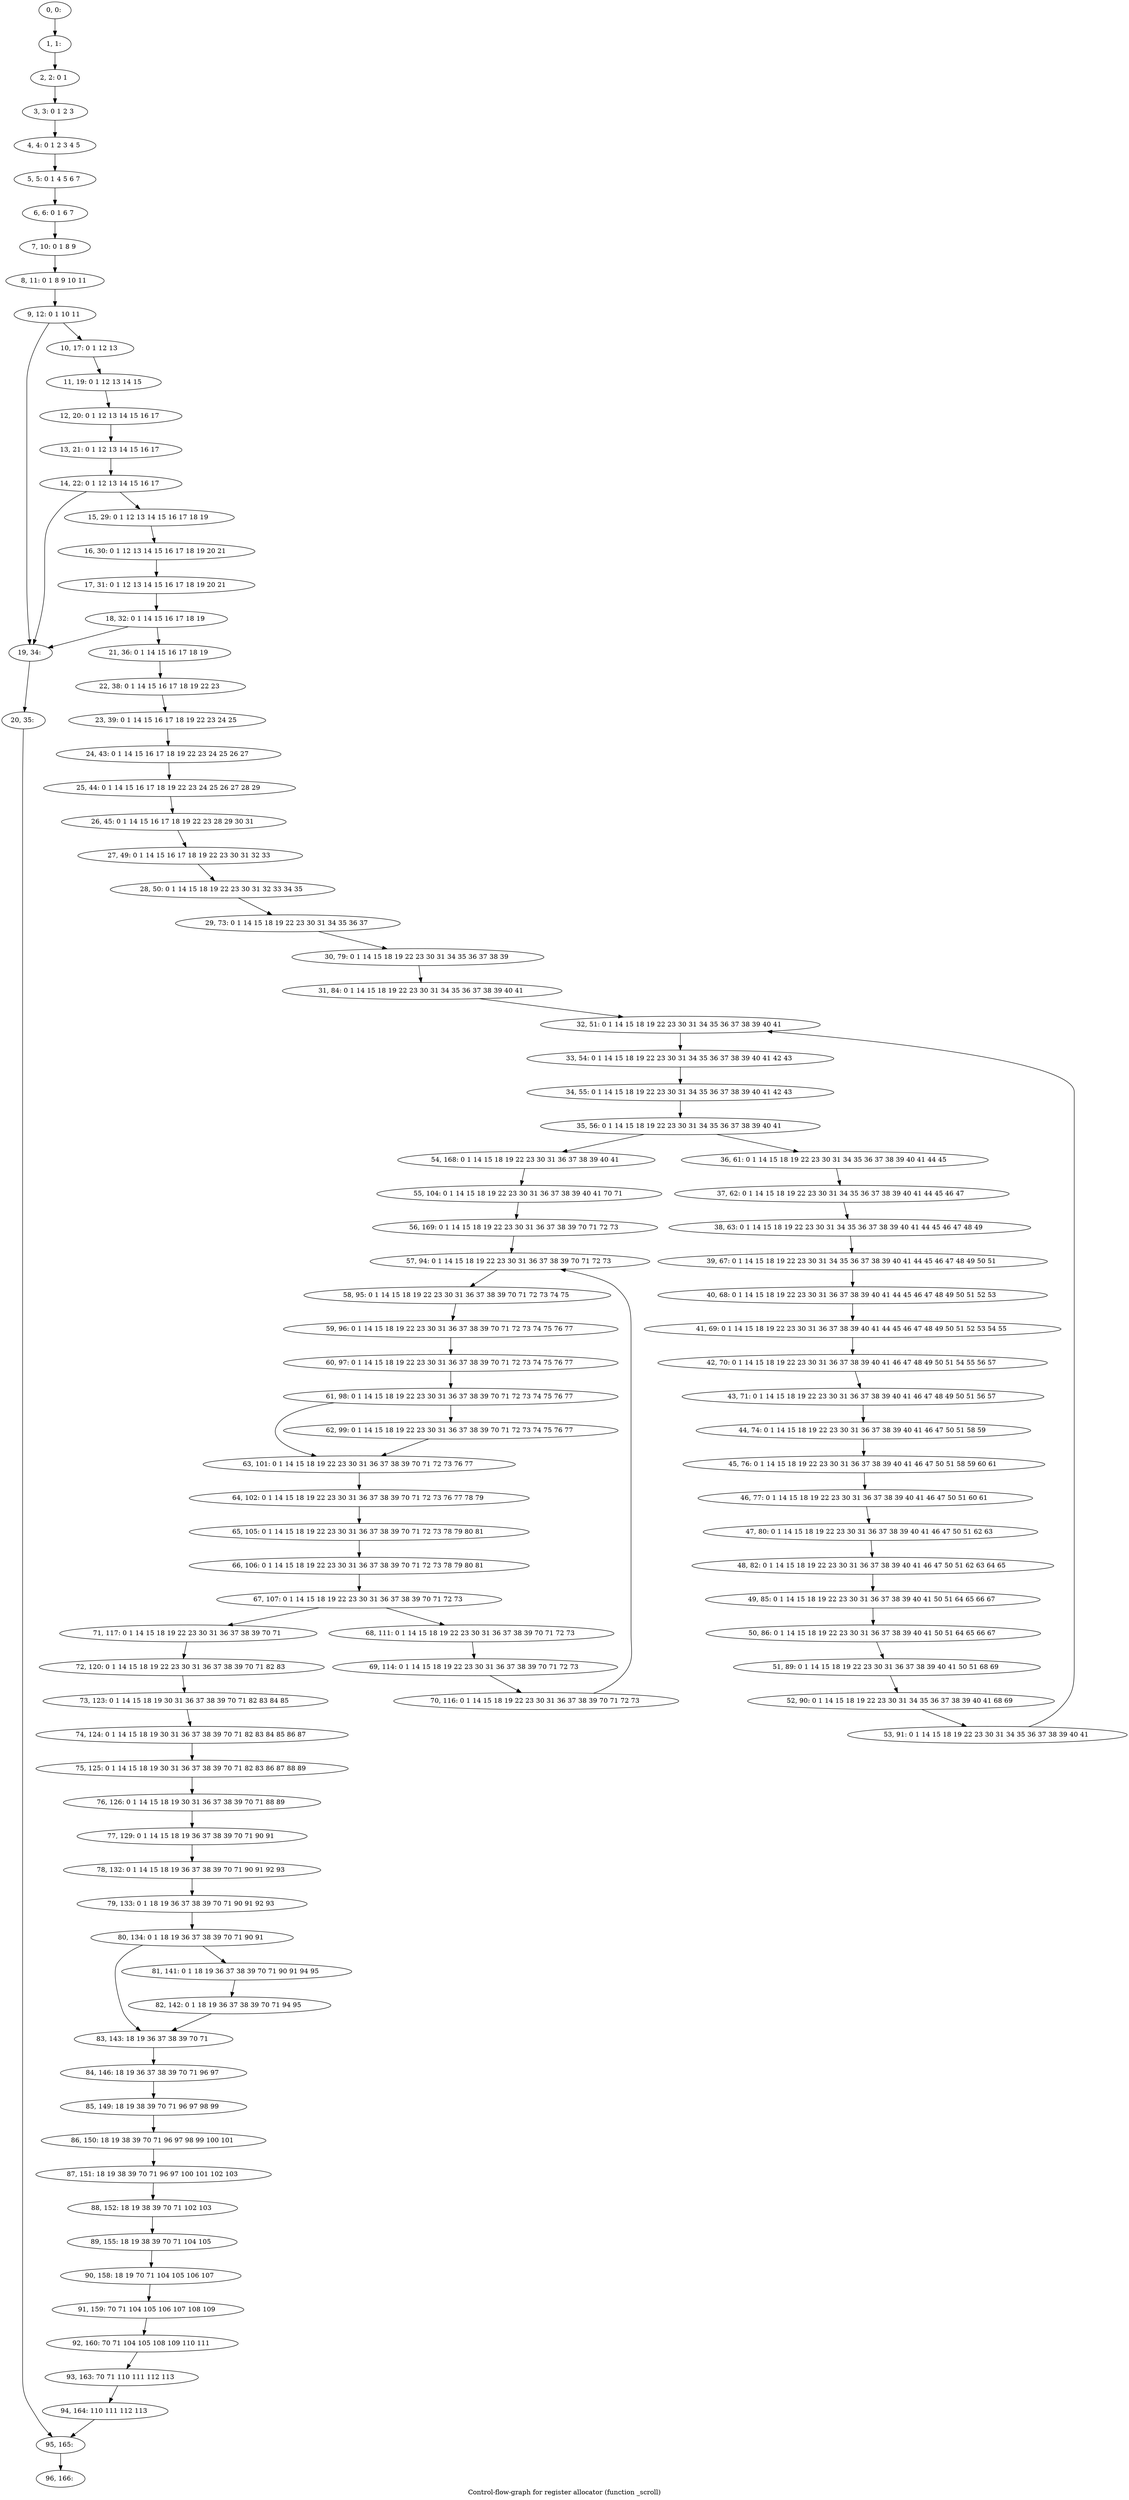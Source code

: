 digraph G {
graph [label="Control-flow-graph for register allocator (function _scroll)"]
0[label="0, 0: "];
1[label="1, 1: "];
2[label="2, 2: 0 1 "];
3[label="3, 3: 0 1 2 3 "];
4[label="4, 4: 0 1 2 3 4 5 "];
5[label="5, 5: 0 1 4 5 6 7 "];
6[label="6, 6: 0 1 6 7 "];
7[label="7, 10: 0 1 8 9 "];
8[label="8, 11: 0 1 8 9 10 11 "];
9[label="9, 12: 0 1 10 11 "];
10[label="10, 17: 0 1 12 13 "];
11[label="11, 19: 0 1 12 13 14 15 "];
12[label="12, 20: 0 1 12 13 14 15 16 17 "];
13[label="13, 21: 0 1 12 13 14 15 16 17 "];
14[label="14, 22: 0 1 12 13 14 15 16 17 "];
15[label="15, 29: 0 1 12 13 14 15 16 17 18 19 "];
16[label="16, 30: 0 1 12 13 14 15 16 17 18 19 20 21 "];
17[label="17, 31: 0 1 12 13 14 15 16 17 18 19 20 21 "];
18[label="18, 32: 0 1 14 15 16 17 18 19 "];
19[label="19, 34: "];
20[label="20, 35: "];
21[label="21, 36: 0 1 14 15 16 17 18 19 "];
22[label="22, 38: 0 1 14 15 16 17 18 19 22 23 "];
23[label="23, 39: 0 1 14 15 16 17 18 19 22 23 24 25 "];
24[label="24, 43: 0 1 14 15 16 17 18 19 22 23 24 25 26 27 "];
25[label="25, 44: 0 1 14 15 16 17 18 19 22 23 24 25 26 27 28 29 "];
26[label="26, 45: 0 1 14 15 16 17 18 19 22 23 28 29 30 31 "];
27[label="27, 49: 0 1 14 15 16 17 18 19 22 23 30 31 32 33 "];
28[label="28, 50: 0 1 14 15 18 19 22 23 30 31 32 33 34 35 "];
29[label="29, 73: 0 1 14 15 18 19 22 23 30 31 34 35 36 37 "];
30[label="30, 79: 0 1 14 15 18 19 22 23 30 31 34 35 36 37 38 39 "];
31[label="31, 84: 0 1 14 15 18 19 22 23 30 31 34 35 36 37 38 39 40 41 "];
32[label="32, 51: 0 1 14 15 18 19 22 23 30 31 34 35 36 37 38 39 40 41 "];
33[label="33, 54: 0 1 14 15 18 19 22 23 30 31 34 35 36 37 38 39 40 41 42 43 "];
34[label="34, 55: 0 1 14 15 18 19 22 23 30 31 34 35 36 37 38 39 40 41 42 43 "];
35[label="35, 56: 0 1 14 15 18 19 22 23 30 31 34 35 36 37 38 39 40 41 "];
36[label="36, 61: 0 1 14 15 18 19 22 23 30 31 34 35 36 37 38 39 40 41 44 45 "];
37[label="37, 62: 0 1 14 15 18 19 22 23 30 31 34 35 36 37 38 39 40 41 44 45 46 47 "];
38[label="38, 63: 0 1 14 15 18 19 22 23 30 31 34 35 36 37 38 39 40 41 44 45 46 47 48 49 "];
39[label="39, 67: 0 1 14 15 18 19 22 23 30 31 34 35 36 37 38 39 40 41 44 45 46 47 48 49 50 51 "];
40[label="40, 68: 0 1 14 15 18 19 22 23 30 31 36 37 38 39 40 41 44 45 46 47 48 49 50 51 52 53 "];
41[label="41, 69: 0 1 14 15 18 19 22 23 30 31 36 37 38 39 40 41 44 45 46 47 48 49 50 51 52 53 54 55 "];
42[label="42, 70: 0 1 14 15 18 19 22 23 30 31 36 37 38 39 40 41 46 47 48 49 50 51 54 55 56 57 "];
43[label="43, 71: 0 1 14 15 18 19 22 23 30 31 36 37 38 39 40 41 46 47 48 49 50 51 56 57 "];
44[label="44, 74: 0 1 14 15 18 19 22 23 30 31 36 37 38 39 40 41 46 47 50 51 58 59 "];
45[label="45, 76: 0 1 14 15 18 19 22 23 30 31 36 37 38 39 40 41 46 47 50 51 58 59 60 61 "];
46[label="46, 77: 0 1 14 15 18 19 22 23 30 31 36 37 38 39 40 41 46 47 50 51 60 61 "];
47[label="47, 80: 0 1 14 15 18 19 22 23 30 31 36 37 38 39 40 41 46 47 50 51 62 63 "];
48[label="48, 82: 0 1 14 15 18 19 22 23 30 31 36 37 38 39 40 41 46 47 50 51 62 63 64 65 "];
49[label="49, 85: 0 1 14 15 18 19 22 23 30 31 36 37 38 39 40 41 50 51 64 65 66 67 "];
50[label="50, 86: 0 1 14 15 18 19 22 23 30 31 36 37 38 39 40 41 50 51 64 65 66 67 "];
51[label="51, 89: 0 1 14 15 18 19 22 23 30 31 36 37 38 39 40 41 50 51 68 69 "];
52[label="52, 90: 0 1 14 15 18 19 22 23 30 31 34 35 36 37 38 39 40 41 68 69 "];
53[label="53, 91: 0 1 14 15 18 19 22 23 30 31 34 35 36 37 38 39 40 41 "];
54[label="54, 168: 0 1 14 15 18 19 22 23 30 31 36 37 38 39 40 41 "];
55[label="55, 104: 0 1 14 15 18 19 22 23 30 31 36 37 38 39 40 41 70 71 "];
56[label="56, 169: 0 1 14 15 18 19 22 23 30 31 36 37 38 39 70 71 72 73 "];
57[label="57, 94: 0 1 14 15 18 19 22 23 30 31 36 37 38 39 70 71 72 73 "];
58[label="58, 95: 0 1 14 15 18 19 22 23 30 31 36 37 38 39 70 71 72 73 74 75 "];
59[label="59, 96: 0 1 14 15 18 19 22 23 30 31 36 37 38 39 70 71 72 73 74 75 76 77 "];
60[label="60, 97: 0 1 14 15 18 19 22 23 30 31 36 37 38 39 70 71 72 73 74 75 76 77 "];
61[label="61, 98: 0 1 14 15 18 19 22 23 30 31 36 37 38 39 70 71 72 73 74 75 76 77 "];
62[label="62, 99: 0 1 14 15 18 19 22 23 30 31 36 37 38 39 70 71 72 73 74 75 76 77 "];
63[label="63, 101: 0 1 14 15 18 19 22 23 30 31 36 37 38 39 70 71 72 73 76 77 "];
64[label="64, 102: 0 1 14 15 18 19 22 23 30 31 36 37 38 39 70 71 72 73 76 77 78 79 "];
65[label="65, 105: 0 1 14 15 18 19 22 23 30 31 36 37 38 39 70 71 72 73 78 79 80 81 "];
66[label="66, 106: 0 1 14 15 18 19 22 23 30 31 36 37 38 39 70 71 72 73 78 79 80 81 "];
67[label="67, 107: 0 1 14 15 18 19 22 23 30 31 36 37 38 39 70 71 72 73 "];
68[label="68, 111: 0 1 14 15 18 19 22 23 30 31 36 37 38 39 70 71 72 73 "];
69[label="69, 114: 0 1 14 15 18 19 22 23 30 31 36 37 38 39 70 71 72 73 "];
70[label="70, 116: 0 1 14 15 18 19 22 23 30 31 36 37 38 39 70 71 72 73 "];
71[label="71, 117: 0 1 14 15 18 19 22 23 30 31 36 37 38 39 70 71 "];
72[label="72, 120: 0 1 14 15 18 19 22 23 30 31 36 37 38 39 70 71 82 83 "];
73[label="73, 123: 0 1 14 15 18 19 30 31 36 37 38 39 70 71 82 83 84 85 "];
74[label="74, 124: 0 1 14 15 18 19 30 31 36 37 38 39 70 71 82 83 84 85 86 87 "];
75[label="75, 125: 0 1 14 15 18 19 30 31 36 37 38 39 70 71 82 83 86 87 88 89 "];
76[label="76, 126: 0 1 14 15 18 19 30 31 36 37 38 39 70 71 88 89 "];
77[label="77, 129: 0 1 14 15 18 19 36 37 38 39 70 71 90 91 "];
78[label="78, 132: 0 1 14 15 18 19 36 37 38 39 70 71 90 91 92 93 "];
79[label="79, 133: 0 1 18 19 36 37 38 39 70 71 90 91 92 93 "];
80[label="80, 134: 0 1 18 19 36 37 38 39 70 71 90 91 "];
81[label="81, 141: 0 1 18 19 36 37 38 39 70 71 90 91 94 95 "];
82[label="82, 142: 0 1 18 19 36 37 38 39 70 71 94 95 "];
83[label="83, 143: 18 19 36 37 38 39 70 71 "];
84[label="84, 146: 18 19 36 37 38 39 70 71 96 97 "];
85[label="85, 149: 18 19 38 39 70 71 96 97 98 99 "];
86[label="86, 150: 18 19 38 39 70 71 96 97 98 99 100 101 "];
87[label="87, 151: 18 19 38 39 70 71 96 97 100 101 102 103 "];
88[label="88, 152: 18 19 38 39 70 71 102 103 "];
89[label="89, 155: 18 19 38 39 70 71 104 105 "];
90[label="90, 158: 18 19 70 71 104 105 106 107 "];
91[label="91, 159: 70 71 104 105 106 107 108 109 "];
92[label="92, 160: 70 71 104 105 108 109 110 111 "];
93[label="93, 163: 70 71 110 111 112 113 "];
94[label="94, 164: 110 111 112 113 "];
95[label="95, 165: "];
96[label="96, 166: "];
0->1 ;
1->2 ;
2->3 ;
3->4 ;
4->5 ;
5->6 ;
6->7 ;
7->8 ;
8->9 ;
9->10 ;
9->19 ;
10->11 ;
11->12 ;
12->13 ;
13->14 ;
14->15 ;
14->19 ;
15->16 ;
16->17 ;
17->18 ;
18->19 ;
18->21 ;
19->20 ;
20->95 ;
21->22 ;
22->23 ;
23->24 ;
24->25 ;
25->26 ;
26->27 ;
27->28 ;
28->29 ;
29->30 ;
30->31 ;
31->32 ;
32->33 ;
33->34 ;
34->35 ;
35->36 ;
35->54 ;
36->37 ;
37->38 ;
38->39 ;
39->40 ;
40->41 ;
41->42 ;
42->43 ;
43->44 ;
44->45 ;
45->46 ;
46->47 ;
47->48 ;
48->49 ;
49->50 ;
50->51 ;
51->52 ;
52->53 ;
53->32 ;
54->55 ;
55->56 ;
56->57 ;
57->58 ;
58->59 ;
59->60 ;
60->61 ;
61->62 ;
61->63 ;
62->63 ;
63->64 ;
64->65 ;
65->66 ;
66->67 ;
67->68 ;
67->71 ;
68->69 ;
69->70 ;
70->57 ;
71->72 ;
72->73 ;
73->74 ;
74->75 ;
75->76 ;
76->77 ;
77->78 ;
78->79 ;
79->80 ;
80->81 ;
80->83 ;
81->82 ;
82->83 ;
83->84 ;
84->85 ;
85->86 ;
86->87 ;
87->88 ;
88->89 ;
89->90 ;
90->91 ;
91->92 ;
92->93 ;
93->94 ;
94->95 ;
95->96 ;
}
